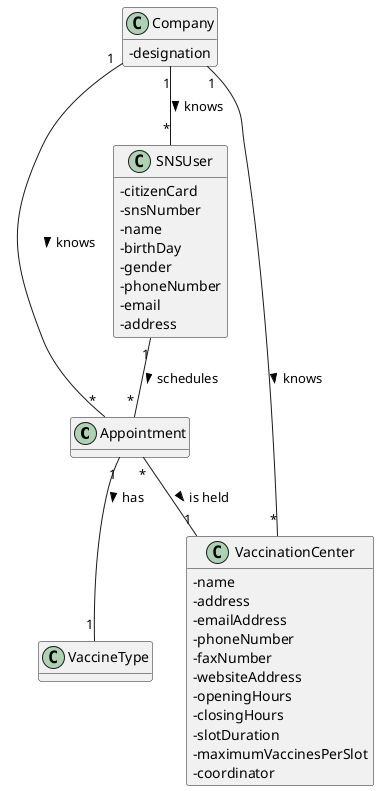 @startuml US01_DM
hide methods
skinparam classAttributeIconSize 0

class Appointment {}

class VaccineType {}

class SNSUser {
  -citizenCard
  -snsNumber
  -name
  -birthDay
  -gender
  -phoneNumber
  -email
  -address
}

class VaccinationCenter{
  -name
  -address
  -emailAddress
  -phoneNumber
  -faxNumber
  -websiteAddress
  -openingHours  
  -closingHours
  -slotDuration
  -maximumVaccinesPerSlot
  -coordinator
}

class Company {
  -designation
}

Company "1" -- "*" Appointment : knows >
Appointment "1"  -- "1" VaccineType : has >
Appointment "*" -- "1" VaccinationCenter : is held >
Company "1" -- "*" VaccinationCenter : knows >
SNSUser "1" -- "*" Appointment : schedules >
Company "1" -- "*" SNSUser : knows >

@enduml